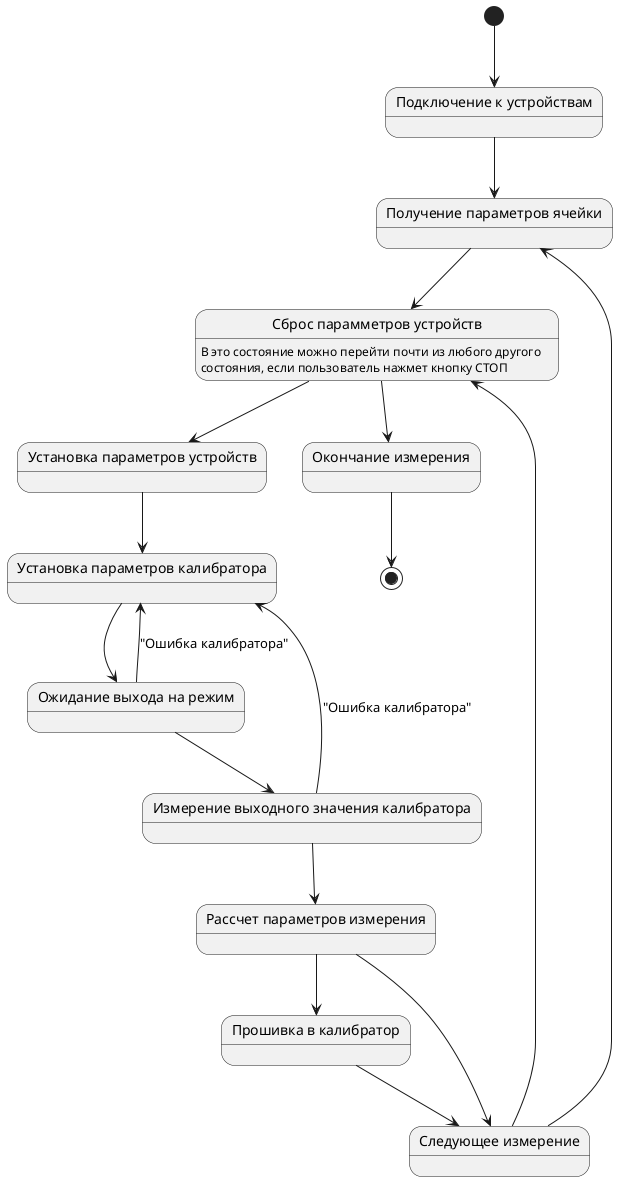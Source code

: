 @startuml

state "Подключение к устройствам" as device_connect
state "Сброс парамметров устройств" as reset_devices
state "Установка параметров устройств" as set_devices
state "Установка параметров калибратора" as set_calibrator

state "Получение параметров ячейки" as get_cell_params
state "Ожидание выхода на режим" as wait_ready
state "Измерение выходного значения калибратора" as measurement
state "Рассчет параметров измерения" as calc_parameters
state "Прошивка в калибратор" as flash_data
state "Следующее измерение" as next_measure
state "Окончание измерения" as measure_finish


[*] --> device_connect
device_connect --> get_cell_params
get_cell_params --> reset_devices
reset_devices: В это состояние можно перейти почти из любого другого \
\nсостояния, если пользователь нажмет кнопку СТОП
reset_devices --> set_devices
set_devices --> set_calibrator
set_calibrator --> wait_ready
wait_ready --> measurement
wait_ready --> set_calibrator: "Ошибка калибратора"
measurement --> calc_parameters
measurement --> set_calibrator: "Ошибка калибратора"
calc_parameters --> flash_data
calc_parameters --> next_measure
flash_data --> next_measure
next_measure --> reset_devices
next_measure --> get_cell_params
reset_devices --> measure_finish
measure_finish --> [*]

@enduml
